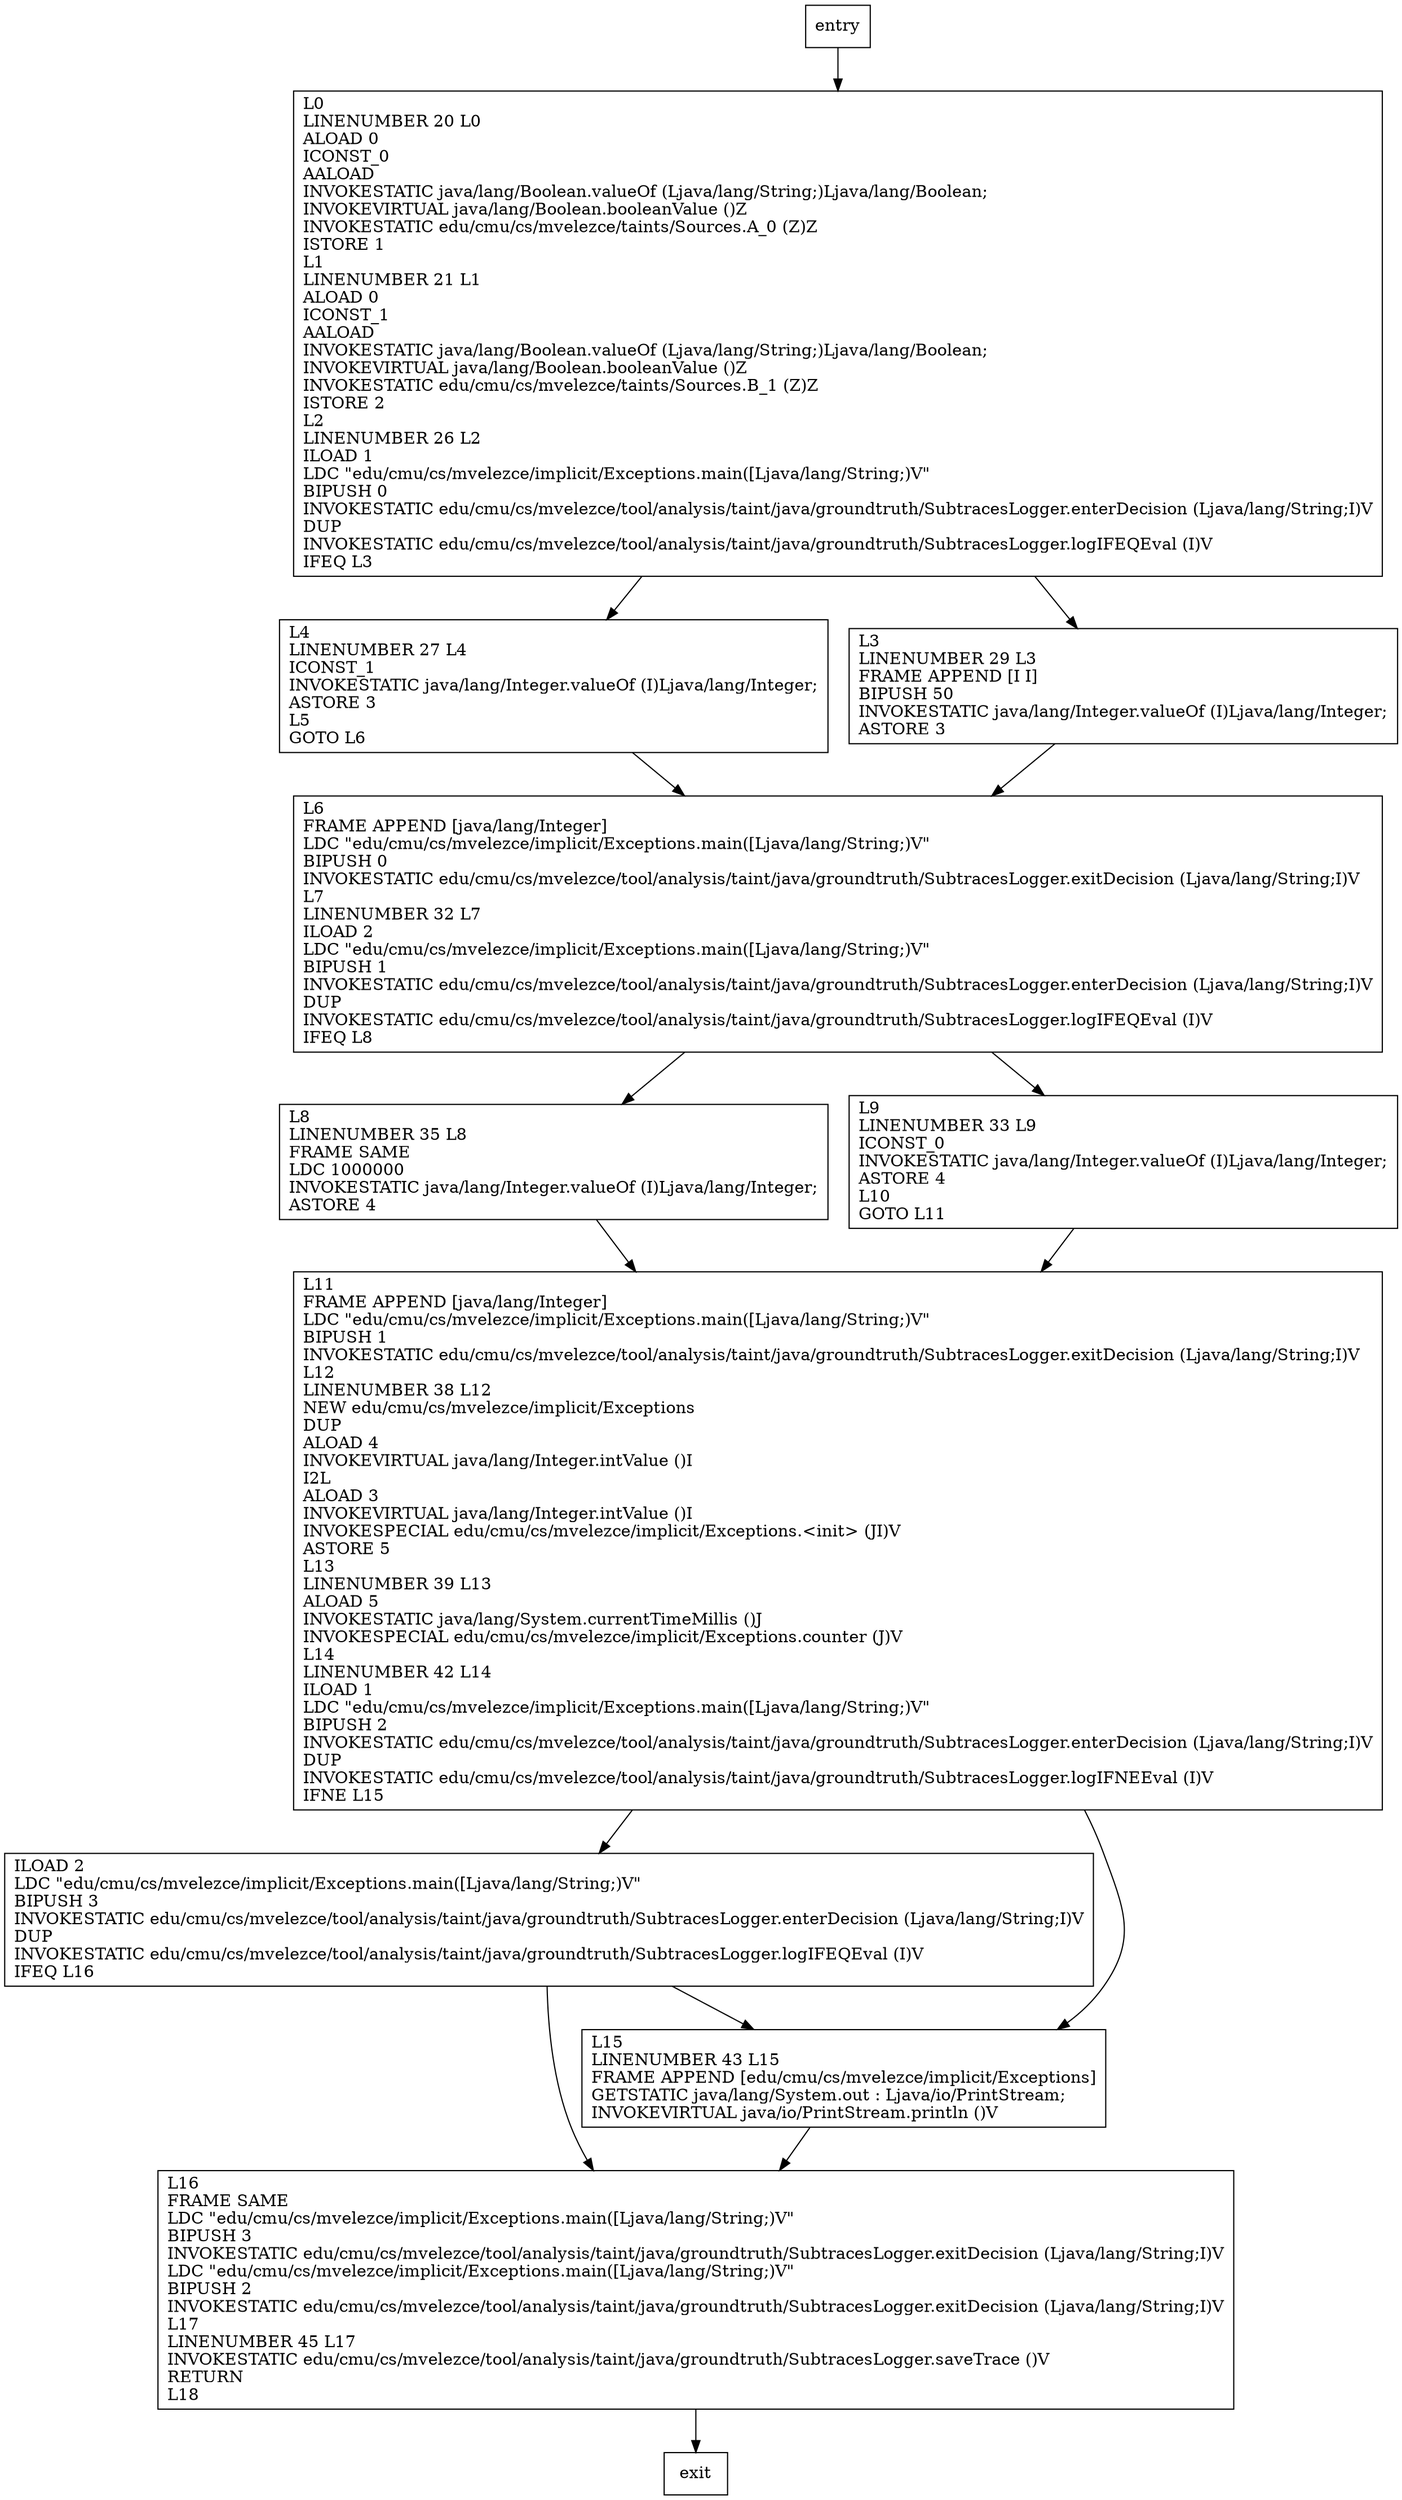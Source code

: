 digraph main {
node [shape=record];
705200625 [label="L8\lLINENUMBER 35 L8\lFRAME SAME\lLDC 1000000\lINVOKESTATIC java/lang/Integer.valueOf (I)Ljava/lang/Integer;\lASTORE 4\l"];
1053555617 [label="ILOAD 2\lLDC \"edu/cmu/cs/mvelezce/implicit/Exceptions.main([Ljava/lang/String;)V\"\lBIPUSH 3\lINVOKESTATIC edu/cmu/cs/mvelezce/tool/analysis/taint/java/groundtruth/SubtracesLogger.enterDecision (Ljava/lang/String;I)V\lDUP\lINVOKESTATIC edu/cmu/cs/mvelezce/tool/analysis/taint/java/groundtruth/SubtracesLogger.logIFEQEval (I)V\lIFEQ L16\l"];
27891346 [label="L9\lLINENUMBER 33 L9\lICONST_0\lINVOKESTATIC java/lang/Integer.valueOf (I)Ljava/lang/Integer;\lASTORE 4\lL10\lGOTO L11\l"];
1368568577 [label="L6\lFRAME APPEND [java/lang/Integer]\lLDC \"edu/cmu/cs/mvelezce/implicit/Exceptions.main([Ljava/lang/String;)V\"\lBIPUSH 0\lINVOKESTATIC edu/cmu/cs/mvelezce/tool/analysis/taint/java/groundtruth/SubtracesLogger.exitDecision (Ljava/lang/String;I)V\lL7\lLINENUMBER 32 L7\lILOAD 2\lLDC \"edu/cmu/cs/mvelezce/implicit/Exceptions.main([Ljava/lang/String;)V\"\lBIPUSH 1\lINVOKESTATIC edu/cmu/cs/mvelezce/tool/analysis/taint/java/groundtruth/SubtracesLogger.enterDecision (Ljava/lang/String;I)V\lDUP\lINVOKESTATIC edu/cmu/cs/mvelezce/tool/analysis/taint/java/groundtruth/SubtracesLogger.logIFEQEval (I)V\lIFEQ L8\l"];
228902347 [label="L4\lLINENUMBER 27 L4\lICONST_1\lINVOKESTATIC java/lang/Integer.valueOf (I)Ljava/lang/Integer;\lASTORE 3\lL5\lGOTO L6\l"];
2055554379 [label="L11\lFRAME APPEND [java/lang/Integer]\lLDC \"edu/cmu/cs/mvelezce/implicit/Exceptions.main([Ljava/lang/String;)V\"\lBIPUSH 1\lINVOKESTATIC edu/cmu/cs/mvelezce/tool/analysis/taint/java/groundtruth/SubtracesLogger.exitDecision (Ljava/lang/String;I)V\lL12\lLINENUMBER 38 L12\lNEW edu/cmu/cs/mvelezce/implicit/Exceptions\lDUP\lALOAD 4\lINVOKEVIRTUAL java/lang/Integer.intValue ()I\lI2L\lALOAD 3\lINVOKEVIRTUAL java/lang/Integer.intValue ()I\lINVOKESPECIAL edu/cmu/cs/mvelezce/implicit/Exceptions.\<init\> (JI)V\lASTORE 5\lL13\lLINENUMBER 39 L13\lALOAD 5\lINVOKESTATIC java/lang/System.currentTimeMillis ()J\lINVOKESPECIAL edu/cmu/cs/mvelezce/implicit/Exceptions.counter (J)V\lL14\lLINENUMBER 42 L14\lILOAD 1\lLDC \"edu/cmu/cs/mvelezce/implicit/Exceptions.main([Ljava/lang/String;)V\"\lBIPUSH 2\lINVOKESTATIC edu/cmu/cs/mvelezce/tool/analysis/taint/java/groundtruth/SubtracesLogger.enterDecision (Ljava/lang/String;I)V\lDUP\lINVOKESTATIC edu/cmu/cs/mvelezce/tool/analysis/taint/java/groundtruth/SubtracesLogger.logIFNEEval (I)V\lIFNE L15\l"];
319323253 [label="L0\lLINENUMBER 20 L0\lALOAD 0\lICONST_0\lAALOAD\lINVOKESTATIC java/lang/Boolean.valueOf (Ljava/lang/String;)Ljava/lang/Boolean;\lINVOKEVIRTUAL java/lang/Boolean.booleanValue ()Z\lINVOKESTATIC edu/cmu/cs/mvelezce/taints/Sources.A_0 (Z)Z\lISTORE 1\lL1\lLINENUMBER 21 L1\lALOAD 0\lICONST_1\lAALOAD\lINVOKESTATIC java/lang/Boolean.valueOf (Ljava/lang/String;)Ljava/lang/Boolean;\lINVOKEVIRTUAL java/lang/Boolean.booleanValue ()Z\lINVOKESTATIC edu/cmu/cs/mvelezce/taints/Sources.B_1 (Z)Z\lISTORE 2\lL2\lLINENUMBER 26 L2\lILOAD 1\lLDC \"edu/cmu/cs/mvelezce/implicit/Exceptions.main([Ljava/lang/String;)V\"\lBIPUSH 0\lINVOKESTATIC edu/cmu/cs/mvelezce/tool/analysis/taint/java/groundtruth/SubtracesLogger.enterDecision (Ljava/lang/String;I)V\lDUP\lINVOKESTATIC edu/cmu/cs/mvelezce/tool/analysis/taint/java/groundtruth/SubtracesLogger.logIFEQEval (I)V\lIFEQ L3\l"];
502458215 [label="L16\lFRAME SAME\lLDC \"edu/cmu/cs/mvelezce/implicit/Exceptions.main([Ljava/lang/String;)V\"\lBIPUSH 3\lINVOKESTATIC edu/cmu/cs/mvelezce/tool/analysis/taint/java/groundtruth/SubtracesLogger.exitDecision (Ljava/lang/String;I)V\lLDC \"edu/cmu/cs/mvelezce/implicit/Exceptions.main([Ljava/lang/String;)V\"\lBIPUSH 2\lINVOKESTATIC edu/cmu/cs/mvelezce/tool/analysis/taint/java/groundtruth/SubtracesLogger.exitDecision (Ljava/lang/String;I)V\lL17\lLINENUMBER 45 L17\lINVOKESTATIC edu/cmu/cs/mvelezce/tool/analysis/taint/java/groundtruth/SubtracesLogger.saveTrace ()V\lRETURN\lL18\l"];
33170663 [label="L3\lLINENUMBER 29 L3\lFRAME APPEND [I I]\lBIPUSH 50\lINVOKESTATIC java/lang/Integer.valueOf (I)Ljava/lang/Integer;\lASTORE 3\l"];
1939597292 [label="L15\lLINENUMBER 43 L15\lFRAME APPEND [edu/cmu/cs/mvelezce/implicit/Exceptions]\lGETSTATIC java/lang/System.out : Ljava/io/PrintStream;\lINVOKEVIRTUAL java/io/PrintStream.println ()V\l"];
entry;
exit;
705200625 -> 2055554379;
228902347 -> 1368568577;
319323253 -> 228902347;
319323253 -> 33170663;
502458215 -> exit;
1053555617 -> 502458215;
1053555617 -> 1939597292;
entry -> 319323253;
27891346 -> 2055554379;
1368568577 -> 705200625;
1368568577 -> 27891346;
2055554379 -> 1053555617;
2055554379 -> 1939597292;
33170663 -> 1368568577;
1939597292 -> 502458215;
}
